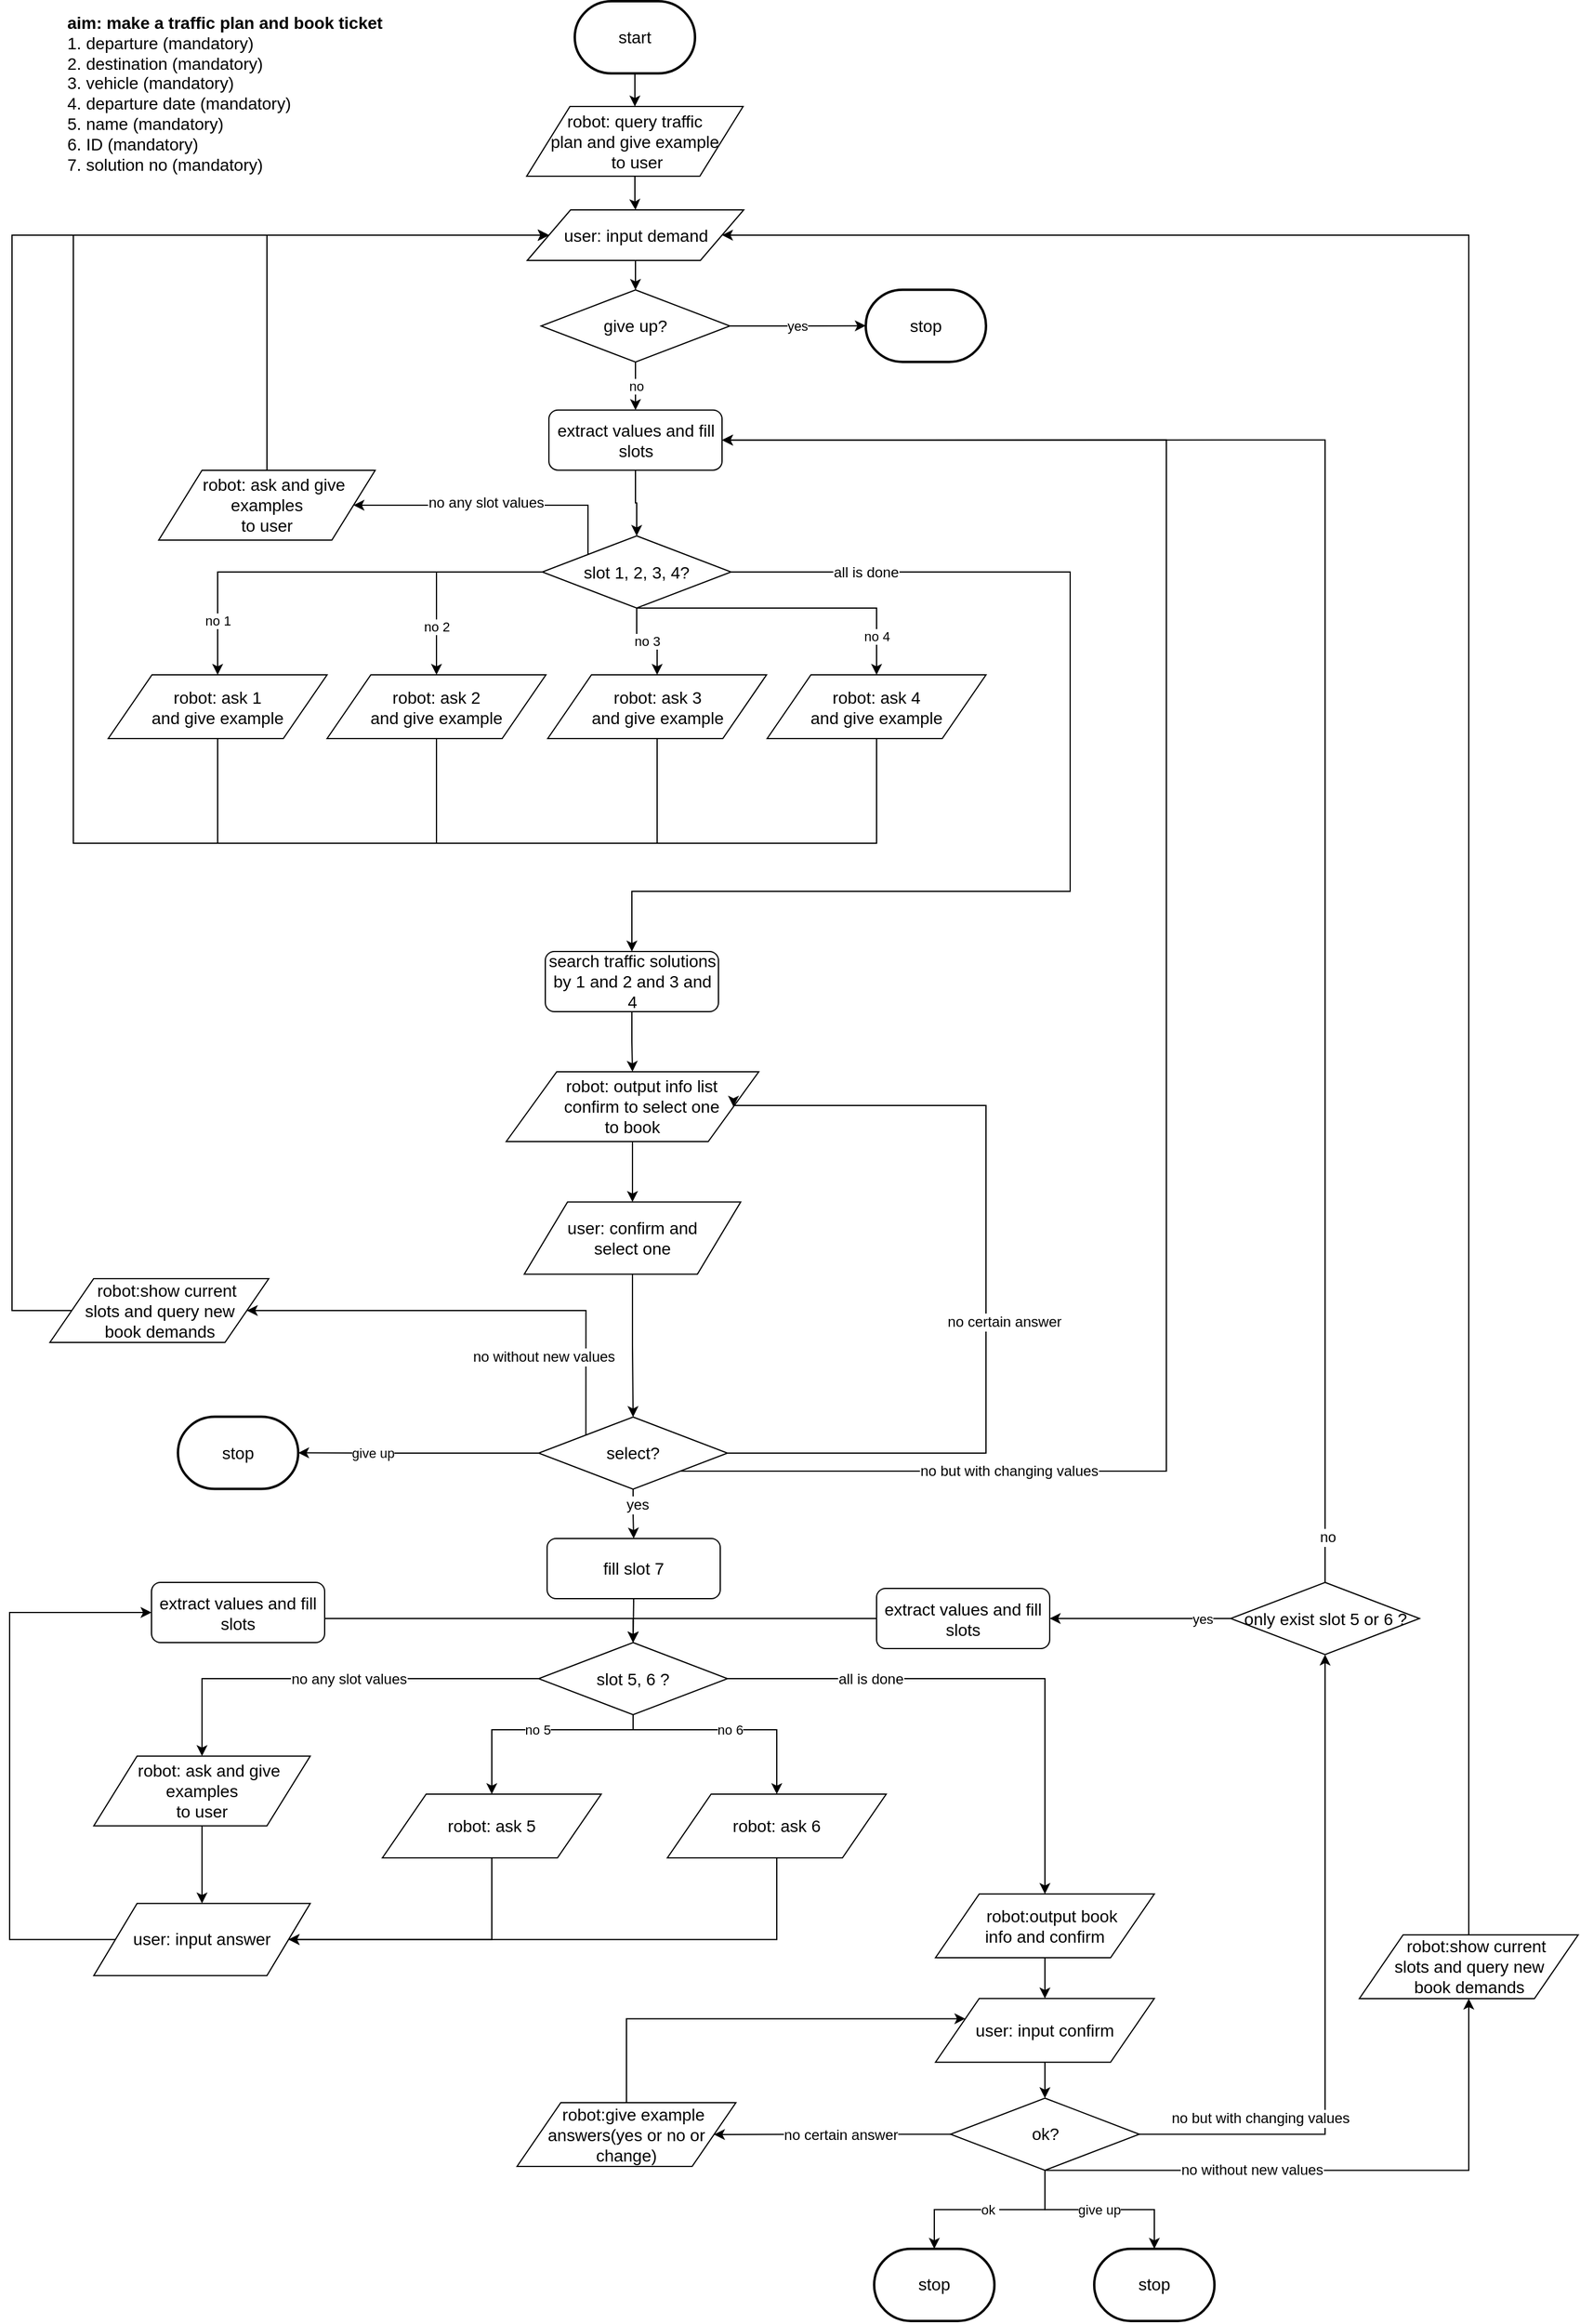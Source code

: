 <mxfile version="12.1.7" type="github" pages="1">
  <diagram id="6r8ebwQPKGLBiBFQONnZ" name="Page-1">
    <mxGraphModel dx="1097" dy="1486" grid="1" gridSize="10" guides="1" tooltips="1" connect="1" arrows="1" fold="1" page="1" pageScale="1" pageWidth="1169" pageHeight="827" math="0" shadow="0">
      <root>
        <mxCell id="0"/>
        <mxCell id="1" parent="0"/>
        <mxCell id="vndDen_A82_FgcWnEU_Y-4" value="" style="edgeStyle=orthogonalEdgeStyle;rounded=0;orthogonalLoop=1;jettySize=auto;html=1;" parent="1" source="vndDen_A82_FgcWnEU_Y-1" target="vndDen_A82_FgcWnEU_Y-3" edge="1">
          <mxGeometry relative="1" as="geometry"/>
        </mxCell>
        <mxCell id="vndDen_A82_FgcWnEU_Y-1" value="&lt;span style=&quot;font-size: 14px&quot;&gt;start&lt;/span&gt;" style="strokeWidth=2;html=1;shape=mxgraph.flowchart.terminator;whiteSpace=wrap;" parent="1" vertex="1">
          <mxGeometry x="588" y="-99.981" width="100" height="60" as="geometry"/>
        </mxCell>
        <mxCell id="vndDen_A82_FgcWnEU_Y-2" value="&lt;font style=&quot;font-size: 14px&quot;&gt;&lt;b&gt;aim: make a traffic plan and book ticket&lt;/b&gt;&lt;br&gt;1. departure (mandatory)&lt;br&gt;2. destination (mandatory)&lt;br&gt;3. vehicle (mandatory)&lt;br&gt;4. departure date (mandatory)&lt;br&gt;5. name (mandatory)&lt;br&gt;6. ID (mandatory)&lt;br&gt;7. solution no&amp;nbsp;(mandatory)&lt;br&gt;&lt;br&gt;&lt;/font&gt;" style="text;html=1;strokeColor=none;fillColor=none;align=left;verticalAlign=middle;whiteSpace=wrap;rounded=0;" parent="1" vertex="1">
          <mxGeometry x="164" y="-70" width="270" height="110" as="geometry"/>
        </mxCell>
        <mxCell id="vndDen_A82_FgcWnEU_Y-6" value="" style="edgeStyle=orthogonalEdgeStyle;rounded=0;orthogonalLoop=1;jettySize=auto;html=1;" parent="1" source="vndDen_A82_FgcWnEU_Y-3" target="vndDen_A82_FgcWnEU_Y-5" edge="1">
          <mxGeometry relative="1" as="geometry"/>
        </mxCell>
        <mxCell id="vndDen_A82_FgcWnEU_Y-3" value="&lt;span style=&quot;font-size: 14px ; white-space: normal&quot;&gt;robot: query traffic &lt;br&gt;plan and give example&lt;br&gt;&amp;nbsp;to user&lt;br&gt;&lt;/span&gt;" style="shape=parallelogram;perimeter=parallelogramPerimeter;whiteSpace=wrap;html=1;" parent="1" vertex="1">
          <mxGeometry x="548" y="-12.5" width="180" height="58" as="geometry"/>
        </mxCell>
        <mxCell id="f19TXx5zY4OCxn9IoFhB-2" style="edgeStyle=orthogonalEdgeStyle;rounded=0;orthogonalLoop=1;jettySize=auto;html=1;exitX=0.5;exitY=1;exitDx=0;exitDy=0;entryX=0.5;entryY=0;entryDx=0;entryDy=0;" parent="1" source="vndDen_A82_FgcWnEU_Y-5" target="f19TXx5zY4OCxn9IoFhB-1" edge="1">
          <mxGeometry relative="1" as="geometry"/>
        </mxCell>
        <mxCell id="vndDen_A82_FgcWnEU_Y-5" value="&lt;span style=&quot;font-size: 14px ; white-space: normal&quot;&gt;user: input demand&lt;/span&gt;" style="shape=parallelogram;perimeter=parallelogramPerimeter;whiteSpace=wrap;html=1;" parent="1" vertex="1">
          <mxGeometry x="548.5" y="73.5" width="180" height="42" as="geometry"/>
        </mxCell>
        <mxCell id="vndDen_A82_FgcWnEU_Y-10" value="no 1" style="edgeStyle=orthogonalEdgeStyle;rounded=0;orthogonalLoop=1;jettySize=auto;html=1;" parent="1" source="vndDen_A82_FgcWnEU_Y-7" target="vndDen_A82_FgcWnEU_Y-9" edge="1">
          <mxGeometry x="0.745" relative="1" as="geometry">
            <mxPoint as="offset"/>
          </mxGeometry>
        </mxCell>
        <mxCell id="f19TXx5zY4OCxn9IoFhB-6" value="no 2" style="edgeStyle=orthogonalEdgeStyle;rounded=0;orthogonalLoop=1;jettySize=auto;html=1;exitX=0;exitY=0.5;exitDx=0;exitDy=0;" parent="1" source="vndDen_A82_FgcWnEU_Y-7" target="vndDen_A82_FgcWnEU_Y-17" edge="1">
          <mxGeometry x="0.539" relative="1" as="geometry">
            <mxPoint as="offset"/>
          </mxGeometry>
        </mxCell>
        <mxCell id="f19TXx5zY4OCxn9IoFhB-7" value="no 3" style="edgeStyle=orthogonalEdgeStyle;rounded=0;orthogonalLoop=1;jettySize=auto;html=1;exitX=0.5;exitY=1;exitDx=0;exitDy=0;" parent="1" source="vndDen_A82_FgcWnEU_Y-7" target="vndDen_A82_FgcWnEU_Y-24" edge="1">
          <mxGeometry relative="1" as="geometry"/>
        </mxCell>
        <mxCell id="f19TXx5zY4OCxn9IoFhB-8" value="no 4" style="edgeStyle=orthogonalEdgeStyle;rounded=0;orthogonalLoop=1;jettySize=auto;html=1;exitX=0.5;exitY=1;exitDx=0;exitDy=0;entryX=0.5;entryY=0;entryDx=0;entryDy=0;" parent="1" source="vndDen_A82_FgcWnEU_Y-7" target="vndDen_A82_FgcWnEU_Y-29" edge="1">
          <mxGeometry x="0.747" relative="1" as="geometry">
            <Array as="points">
              <mxPoint x="839" y="404"/>
            </Array>
            <mxPoint as="offset"/>
          </mxGeometry>
        </mxCell>
        <mxCell id="f19TXx5zY4OCxn9IoFhB-14" style="edgeStyle=orthogonalEdgeStyle;rounded=0;orthogonalLoop=1;jettySize=auto;html=1;exitX=0;exitY=0;exitDx=0;exitDy=0;entryX=1;entryY=0.5;entryDx=0;entryDy=0;" parent="1" source="vndDen_A82_FgcWnEU_Y-7" target="f19TXx5zY4OCxn9IoFhB-13" edge="1">
          <mxGeometry relative="1" as="geometry">
            <Array as="points">
              <mxPoint x="599" y="319"/>
            </Array>
          </mxGeometry>
        </mxCell>
        <mxCell id="f19TXx5zY4OCxn9IoFhB-15" value="no any slot values" style="text;html=1;resizable=0;points=[];align=center;verticalAlign=middle;labelBackgroundColor=#ffffff;" parent="f19TXx5zY4OCxn9IoFhB-14" vertex="1" connectable="0">
          <mxGeometry x="0.077" y="-2" relative="1" as="geometry">
            <mxPoint as="offset"/>
          </mxGeometry>
        </mxCell>
        <mxCell id="f19TXx5zY4OCxn9IoFhB-17" style="edgeStyle=orthogonalEdgeStyle;rounded=0;orthogonalLoop=1;jettySize=auto;html=1;exitX=1;exitY=0.5;exitDx=0;exitDy=0;entryX=0.5;entryY=0;entryDx=0;entryDy=0;" parent="1" source="vndDen_A82_FgcWnEU_Y-7" target="n2Iilo3OYamWraCBPrWy-1" edge="1">
          <mxGeometry relative="1" as="geometry">
            <Array as="points">
              <mxPoint x="1000" y="375"/>
              <mxPoint x="1000" y="640"/>
              <mxPoint x="636" y="640"/>
            </Array>
            <mxPoint x="639" y="691" as="targetPoint"/>
          </mxGeometry>
        </mxCell>
        <mxCell id="f19TXx5zY4OCxn9IoFhB-18" value="all is done" style="text;html=1;resizable=0;points=[];align=center;verticalAlign=middle;labelBackgroundColor=#ffffff;" parent="f19TXx5zY4OCxn9IoFhB-17" vertex="1" connectable="0">
          <mxGeometry x="-0.768" relative="1" as="geometry">
            <mxPoint as="offset"/>
          </mxGeometry>
        </mxCell>
        <mxCell id="vndDen_A82_FgcWnEU_Y-7" value="&lt;font style=&quot;font-size: 14px&quot;&gt;slot 1, 2, 3, 4?&lt;br&gt;&lt;/font&gt;" style="rhombus;whiteSpace=wrap;html=1;" parent="1" vertex="1">
          <mxGeometry x="561" y="344.5" width="157" height="60" as="geometry"/>
        </mxCell>
        <mxCell id="f19TXx5zY4OCxn9IoFhB-10" style="edgeStyle=orthogonalEdgeStyle;rounded=0;orthogonalLoop=1;jettySize=auto;html=1;exitX=0.5;exitY=1;exitDx=0;exitDy=0;entryX=0;entryY=0.5;entryDx=0;entryDy=0;" parent="1" source="vndDen_A82_FgcWnEU_Y-9" target="vndDen_A82_FgcWnEU_Y-5" edge="1">
          <mxGeometry relative="1" as="geometry">
            <Array as="points">
              <mxPoint x="291" y="600"/>
              <mxPoint x="171" y="600"/>
              <mxPoint x="171" y="95"/>
            </Array>
          </mxGeometry>
        </mxCell>
        <mxCell id="vndDen_A82_FgcWnEU_Y-9" value="&lt;font style=&quot;font-size: 14px&quot;&gt;robot: ask 1&lt;br&gt;and give example&lt;br&gt;&lt;/font&gt;" style="shape=parallelogram;perimeter=parallelogramPerimeter;whiteSpace=wrap;html=1;" parent="1" vertex="1">
          <mxGeometry x="200" y="460" width="182" height="53" as="geometry"/>
        </mxCell>
        <mxCell id="f19TXx5zY4OCxn9IoFhB-11" style="edgeStyle=orthogonalEdgeStyle;rounded=0;orthogonalLoop=1;jettySize=auto;html=1;exitX=0.5;exitY=1;exitDx=0;exitDy=0;entryX=0;entryY=0.5;entryDx=0;entryDy=0;" parent="1" source="vndDen_A82_FgcWnEU_Y-17" target="vndDen_A82_FgcWnEU_Y-5" edge="1">
          <mxGeometry relative="1" as="geometry">
            <Array as="points">
              <mxPoint x="473" y="600"/>
              <mxPoint x="171" y="600"/>
              <mxPoint x="171" y="95"/>
            </Array>
          </mxGeometry>
        </mxCell>
        <mxCell id="vndDen_A82_FgcWnEU_Y-17" value="&lt;font style=&quot;font-size: 14px&quot;&gt;robot: ask 2&lt;br&gt;and give example&lt;br&gt;&lt;/font&gt;" style="shape=parallelogram;perimeter=parallelogramPerimeter;whiteSpace=wrap;html=1;" parent="1" vertex="1">
          <mxGeometry x="382" y="460" width="182" height="53" as="geometry"/>
        </mxCell>
        <mxCell id="f19TXx5zY4OCxn9IoFhB-12" style="edgeStyle=orthogonalEdgeStyle;rounded=0;orthogonalLoop=1;jettySize=auto;html=1;exitX=0.5;exitY=1;exitDx=0;exitDy=0;entryX=0;entryY=0.5;entryDx=0;entryDy=0;" parent="1" source="vndDen_A82_FgcWnEU_Y-24" target="vndDen_A82_FgcWnEU_Y-5" edge="1">
          <mxGeometry relative="1" as="geometry">
            <Array as="points">
              <mxPoint x="656" y="600"/>
              <mxPoint x="171" y="600"/>
              <mxPoint x="171" y="95"/>
            </Array>
          </mxGeometry>
        </mxCell>
        <mxCell id="vndDen_A82_FgcWnEU_Y-24" value="&lt;font style=&quot;font-size: 14px&quot;&gt;robot: ask 3&lt;br&gt;and give example&lt;br&gt;&lt;/font&gt;" style="shape=parallelogram;perimeter=parallelogramPerimeter;whiteSpace=wrap;html=1;" parent="1" vertex="1">
          <mxGeometry x="565.5" y="460" width="182" height="53" as="geometry"/>
        </mxCell>
        <mxCell id="f19TXx5zY4OCxn9IoFhB-9" style="edgeStyle=orthogonalEdgeStyle;rounded=0;orthogonalLoop=1;jettySize=auto;html=1;exitX=0.5;exitY=1;exitDx=0;exitDy=0;entryX=0;entryY=0.5;entryDx=0;entryDy=0;" parent="1" source="vndDen_A82_FgcWnEU_Y-29" target="vndDen_A82_FgcWnEU_Y-5" edge="1">
          <mxGeometry relative="1" as="geometry">
            <mxPoint x="540" y="600" as="targetPoint"/>
            <Array as="points">
              <mxPoint x="839" y="600"/>
              <mxPoint x="171" y="600"/>
              <mxPoint x="171" y="95"/>
            </Array>
          </mxGeometry>
        </mxCell>
        <mxCell id="vndDen_A82_FgcWnEU_Y-29" value="&lt;font style=&quot;font-size: 14px&quot;&gt;robot: ask 4&lt;br&gt;and give example&lt;br&gt;&lt;/font&gt;" style="shape=parallelogram;perimeter=parallelogramPerimeter;whiteSpace=wrap;html=1;" parent="1" vertex="1">
          <mxGeometry x="748" y="460" width="182" height="53" as="geometry"/>
        </mxCell>
        <mxCell id="vndDen_A82_FgcWnEU_Y-39" value="" style="edgeStyle=orthogonalEdgeStyle;rounded=0;orthogonalLoop=1;jettySize=auto;html=1;" parent="1" source="vndDen_A82_FgcWnEU_Y-32" target="vndDen_A82_FgcWnEU_Y-37" edge="1">
          <mxGeometry relative="1" as="geometry"/>
        </mxCell>
        <mxCell id="vndDen_A82_FgcWnEU_Y-32" value="&lt;span style=&quot;font-size: 14px ; white-space: normal&quot;&gt;&amp;nbsp; &amp;nbsp; &amp;nbsp;robot:&amp;nbsp;&lt;/span&gt;&lt;span style=&quot;font-size: 14px&quot;&gt;output&amp;nbsp;info list&amp;nbsp;&lt;/span&gt;&lt;br style=&quot;font-size: 14px&quot;&gt;&lt;span style=&quot;font-size: 14px&quot;&gt;&amp;nbsp; &amp;nbsp; confirm to&lt;/span&gt;&lt;span style=&quot;font-size: 14px ; white-space: normal&quot;&gt;&amp;nbsp;select one&lt;br&gt;to book&lt;br&gt;&lt;/span&gt;" style="shape=parallelogram;perimeter=parallelogramPerimeter;whiteSpace=wrap;html=1;" parent="1" vertex="1">
          <mxGeometry x="531" y="790" width="210" height="58" as="geometry"/>
        </mxCell>
        <mxCell id="vndDen_A82_FgcWnEU_Y-41" value="" style="edgeStyle=orthogonalEdgeStyle;rounded=0;orthogonalLoop=1;jettySize=auto;html=1;" parent="1" source="vndDen_A82_FgcWnEU_Y-37" target="vndDen_A82_FgcWnEU_Y-40" edge="1">
          <mxGeometry relative="1" as="geometry"/>
        </mxCell>
        <mxCell id="vndDen_A82_FgcWnEU_Y-37" value="&lt;span style=&quot;font-size: 14px ; white-space: normal&quot;&gt;user: confirm and &lt;br&gt;select one&lt;/span&gt;" style="shape=parallelogram;perimeter=parallelogramPerimeter;whiteSpace=wrap;html=1;" parent="1" vertex="1">
          <mxGeometry x="546" y="898.235" width="180" height="60" as="geometry"/>
        </mxCell>
        <mxCell id="vndDen_A82_FgcWnEU_Y-44" value="" style="edgeStyle=orthogonalEdgeStyle;rounded=0;orthogonalLoop=1;jettySize=auto;html=1;" parent="1" source="vndDen_A82_FgcWnEU_Y-40" target="ZlfuMa2-yeJI-Y9UWcC_-1" edge="1">
          <mxGeometry relative="1" as="geometry"/>
        </mxCell>
        <mxCell id="f19TXx5zY4OCxn9IoFhB-20" style="edgeStyle=orthogonalEdgeStyle;rounded=0;orthogonalLoop=1;jettySize=auto;html=1;exitX=0.955;exitY=0.5;exitDx=0;exitDy=0;entryX=1;entryY=0.5;entryDx=0;entryDy=0;exitPerimeter=0;" parent="1" source="vndDen_A82_FgcWnEU_Y-40" target="vndDen_A82_FgcWnEU_Y-32" edge="1">
          <mxGeometry relative="1" as="geometry">
            <mxPoint x="908.941" y="954.529" as="targetPoint"/>
            <Array as="points">
              <mxPoint x="930" y="1107"/>
              <mxPoint x="930" y="818"/>
            </Array>
          </mxGeometry>
        </mxCell>
        <mxCell id="f19TXx5zY4OCxn9IoFhB-21" value="no certain answer" style="text;html=1;resizable=0;points=[];align=center;verticalAlign=middle;labelBackgroundColor=#ffffff;" parent="f19TXx5zY4OCxn9IoFhB-20" vertex="1" connectable="0">
          <mxGeometry x="-0.338" relative="1" as="geometry">
            <mxPoint x="15" y="-92.5" as="offset"/>
          </mxGeometry>
        </mxCell>
        <mxCell id="vndDen_A82_FgcWnEU_Y-40" value="&lt;font style=&quot;font-size: 14px&quot;&gt;select?&lt;br&gt;&lt;/font&gt;" style="rhombus;whiteSpace=wrap;html=1;" parent="1" vertex="1">
          <mxGeometry x="558" y="1077" width="157" height="60" as="geometry"/>
        </mxCell>
        <mxCell id="f19TXx5zY4OCxn9IoFhB-35" style="edgeStyle=orthogonalEdgeStyle;rounded=0;orthogonalLoop=1;jettySize=auto;html=1;exitX=0.5;exitY=1;exitDx=0;exitDy=0;entryX=1;entryY=0.5;entryDx=0;entryDy=0;" parent="1" source="vndDen_A82_FgcWnEU_Y-42" target="vndDen_A82_FgcWnEU_Y-50" edge="1">
          <mxGeometry relative="1" as="geometry">
            <Array as="points">
              <mxPoint x="519" y="1512"/>
            </Array>
          </mxGeometry>
        </mxCell>
        <mxCell id="vndDen_A82_FgcWnEU_Y-42" value="&lt;font style=&quot;font-size: 14px&quot;&gt;robot: ask 5&lt;/font&gt;" style="shape=parallelogram;perimeter=parallelogramPerimeter;whiteSpace=wrap;html=1;" parent="1" vertex="1">
          <mxGeometry x="428" y="1390.5" width="182" height="53" as="geometry"/>
        </mxCell>
        <mxCell id="vndDen_A82_FgcWnEU_Y-45" value="no 5" style="edgeStyle=orthogonalEdgeStyle;rounded=0;orthogonalLoop=1;jettySize=auto;html=1;exitX=0.5;exitY=1;exitDx=0;exitDy=0;entryX=0.5;entryY=0;entryDx=0;entryDy=0;" parent="1" source="vndDen_A82_FgcWnEU_Y-43" target="vndDen_A82_FgcWnEU_Y-42" edge="1">
          <mxGeometry relative="1" as="geometry">
            <Array as="points">
              <mxPoint x="636" y="1337"/>
              <mxPoint x="519" y="1337"/>
            </Array>
          </mxGeometry>
        </mxCell>
        <mxCell id="f19TXx5zY4OCxn9IoFhB-37" style="edgeStyle=orthogonalEdgeStyle;rounded=0;orthogonalLoop=1;jettySize=auto;html=1;exitX=0;exitY=0.5;exitDx=0;exitDy=0;entryX=0.5;entryY=0;entryDx=0;entryDy=0;" parent="1" source="vndDen_A82_FgcWnEU_Y-43" target="f19TXx5zY4OCxn9IoFhB-36" edge="1">
          <mxGeometry relative="1" as="geometry"/>
        </mxCell>
        <mxCell id="f19TXx5zY4OCxn9IoFhB-39" value="no any slot values" style="text;html=1;resizable=0;points=[];align=center;verticalAlign=middle;labelBackgroundColor=#ffffff;" parent="f19TXx5zY4OCxn9IoFhB-37" vertex="1" connectable="0">
          <mxGeometry x="-0.083" relative="1" as="geometry">
            <mxPoint as="offset"/>
          </mxGeometry>
        </mxCell>
        <mxCell id="f19TXx5zY4OCxn9IoFhB-41" style="edgeStyle=orthogonalEdgeStyle;rounded=0;orthogonalLoop=1;jettySize=auto;html=1;exitX=1;exitY=0.5;exitDx=0;exitDy=0;entryX=0.5;entryY=0;entryDx=0;entryDy=0;" parent="1" source="vndDen_A82_FgcWnEU_Y-43" target="vndDen_A82_FgcWnEU_Y-54" edge="1">
          <mxGeometry relative="1" as="geometry">
            <mxPoint x="978.714" y="1391.143" as="targetPoint"/>
          </mxGeometry>
        </mxCell>
        <mxCell id="f19TXx5zY4OCxn9IoFhB-42" value="all is done" style="text;html=1;resizable=0;points=[];align=center;verticalAlign=middle;labelBackgroundColor=#ffffff;" parent="f19TXx5zY4OCxn9IoFhB-41" vertex="1" connectable="0">
          <mxGeometry x="-0.464" relative="1" as="geometry">
            <mxPoint as="offset"/>
          </mxGeometry>
        </mxCell>
        <mxCell id="vndDen_A82_FgcWnEU_Y-43" value="&lt;font style=&quot;font-size: 14px&quot;&gt;slot 5, 6 ?&lt;br&gt;&lt;/font&gt;" style="rhombus;whiteSpace=wrap;html=1;" parent="1" vertex="1">
          <mxGeometry x="558" y="1264.5" width="157" height="60" as="geometry"/>
        </mxCell>
        <mxCell id="vndDen_A82_FgcWnEU_Y-49" value="no 6" style="edgeStyle=orthogonalEdgeStyle;rounded=0;orthogonalLoop=1;jettySize=auto;html=1;exitX=0.5;exitY=1;exitDx=0;exitDy=0;entryX=0.5;entryY=0;entryDx=0;entryDy=0;" parent="1" source="vndDen_A82_FgcWnEU_Y-43" target="vndDen_A82_FgcWnEU_Y-48" edge="1">
          <mxGeometry relative="1" as="geometry">
            <mxPoint x="559.308" y="1411" as="sourcePoint"/>
            <Array as="points">
              <mxPoint x="636" y="1324"/>
              <mxPoint x="636" y="1337"/>
              <mxPoint x="756" y="1337"/>
            </Array>
          </mxGeometry>
        </mxCell>
        <mxCell id="f19TXx5zY4OCxn9IoFhB-34" style="edgeStyle=orthogonalEdgeStyle;rounded=0;orthogonalLoop=1;jettySize=auto;html=1;exitX=0.5;exitY=1;exitDx=0;exitDy=0;entryX=1;entryY=0.5;entryDx=0;entryDy=0;" parent="1" source="vndDen_A82_FgcWnEU_Y-48" target="vndDen_A82_FgcWnEU_Y-50" edge="1">
          <mxGeometry relative="1" as="geometry">
            <Array as="points">
              <mxPoint x="756" y="1512"/>
            </Array>
          </mxGeometry>
        </mxCell>
        <mxCell id="vndDen_A82_FgcWnEU_Y-48" value="&lt;font style=&quot;font-size: 14px&quot;&gt;robot: ask 6&lt;/font&gt;" style="shape=parallelogram;perimeter=parallelogramPerimeter;whiteSpace=wrap;html=1;" parent="1" vertex="1">
          <mxGeometry x="665" y="1390.5" width="182" height="53" as="geometry"/>
        </mxCell>
        <mxCell id="vndDen_A82_FgcWnEU_Y-53" style="edgeStyle=orthogonalEdgeStyle;rounded=0;orthogonalLoop=1;jettySize=auto;html=1;exitX=0;exitY=0.5;exitDx=0;exitDy=0;entryX=0.5;entryY=0;entryDx=0;entryDy=0;" parent="1" source="vndDen_A82_FgcWnEU_Y-84" target="vndDen_A82_FgcWnEU_Y-43" edge="1">
          <mxGeometry relative="1" as="geometry">
            <Array as="points">
              <mxPoint x="636" y="1244.5"/>
            </Array>
          </mxGeometry>
        </mxCell>
        <mxCell id="vndDen_A82_FgcWnEU_Y-50" value="&lt;span style=&quot;font-size: 14px ; white-space: normal&quot;&gt;user: input answer&lt;/span&gt;" style="shape=parallelogram;perimeter=parallelogramPerimeter;whiteSpace=wrap;html=1;" parent="1" vertex="1">
          <mxGeometry x="188" y="1481.371" width="180" height="60" as="geometry"/>
        </mxCell>
        <mxCell id="vndDen_A82_FgcWnEU_Y-57" value="" style="edgeStyle=orthogonalEdgeStyle;rounded=0;orthogonalLoop=1;jettySize=auto;html=1;" parent="1" source="vndDen_A82_FgcWnEU_Y-54" target="vndDen_A82_FgcWnEU_Y-56" edge="1">
          <mxGeometry relative="1" as="geometry"/>
        </mxCell>
        <mxCell id="vndDen_A82_FgcWnEU_Y-54" value="&lt;span style=&quot;font-size: 14px&quot;&gt;&amp;nbsp; &amp;nbsp;robot:output book&lt;br&gt;info and confirm&lt;/span&gt;" style="shape=parallelogram;perimeter=parallelogramPerimeter;whiteSpace=wrap;html=1;" parent="1" vertex="1">
          <mxGeometry x="888" y="1473.486" width="182" height="53" as="geometry"/>
        </mxCell>
        <mxCell id="vndDen_A82_FgcWnEU_Y-59" value="" style="edgeStyle=orthogonalEdgeStyle;rounded=0;orthogonalLoop=1;jettySize=auto;html=1;" parent="1" source="vndDen_A82_FgcWnEU_Y-56" target="vndDen_A82_FgcWnEU_Y-58" edge="1">
          <mxGeometry relative="1" as="geometry"/>
        </mxCell>
        <mxCell id="vndDen_A82_FgcWnEU_Y-56" value="&lt;span style=&quot;font-size: 14px&quot;&gt;user: input confirm&lt;/span&gt;" style="shape=parallelogram;perimeter=parallelogramPerimeter;whiteSpace=wrap;html=1;" parent="1" vertex="1">
          <mxGeometry x="888" y="1560.371" width="182" height="53" as="geometry"/>
        </mxCell>
        <mxCell id="vndDen_A82_FgcWnEU_Y-61" value="ok&amp;nbsp;" style="edgeStyle=orthogonalEdgeStyle;rounded=0;orthogonalLoop=1;jettySize=auto;html=1;" parent="1" source="vndDen_A82_FgcWnEU_Y-58" target="vndDen_A82_FgcWnEU_Y-60" edge="1">
          <mxGeometry relative="1" as="geometry"/>
        </mxCell>
        <mxCell id="vndDen_A82_FgcWnEU_Y-74" style="edgeStyle=orthogonalEdgeStyle;rounded=0;orthogonalLoop=1;jettySize=auto;html=1;exitX=0.5;exitY=1;exitDx=0;exitDy=0;entryX=0.5;entryY=1;entryDx=0;entryDy=0;" parent="1" source="vndDen_A82_FgcWnEU_Y-58" target="n2Iilo3OYamWraCBPrWy-5" edge="1">
          <mxGeometry relative="1" as="geometry">
            <Array as="points">
              <mxPoint x="1331.5" y="1703"/>
            </Array>
          </mxGeometry>
        </mxCell>
        <mxCell id="vndDen_A82_FgcWnEU_Y-77" value="no without new values" style="text;html=1;resizable=0;points=[];align=center;verticalAlign=middle;labelBackgroundColor=#ffffff;" parent="vndDen_A82_FgcWnEU_Y-74" vertex="1" connectable="0">
          <mxGeometry x="-0.843" y="-4" relative="1" as="geometry">
            <mxPoint x="133" y="-4" as="offset"/>
          </mxGeometry>
        </mxCell>
        <mxCell id="vndDen_A82_FgcWnEU_Y-75" style="edgeStyle=orthogonalEdgeStyle;rounded=0;orthogonalLoop=1;jettySize=auto;html=1;exitX=1;exitY=0.5;exitDx=0;exitDy=0;entryX=0.5;entryY=1;entryDx=0;entryDy=0;" parent="1" source="vndDen_A82_FgcWnEU_Y-58" target="8qUp4hz3IpJ9676Ca-v3-3" edge="1">
          <mxGeometry relative="1" as="geometry">
            <Array as="points">
              <mxPoint x="1212" y="1673"/>
            </Array>
            <mxPoint x="1212.471" y="1391" as="targetPoint"/>
          </mxGeometry>
        </mxCell>
        <mxCell id="vndDen_A82_FgcWnEU_Y-76" value="no but with changing values" style="text;html=1;resizable=0;points=[];align=center;verticalAlign=middle;labelBackgroundColor=#ffffff;" parent="vndDen_A82_FgcWnEU_Y-75" vertex="1" connectable="0">
          <mxGeometry x="-0.874" y="4" relative="1" as="geometry">
            <mxPoint x="65" y="-9.5" as="offset"/>
          </mxGeometry>
        </mxCell>
        <mxCell id="f19TXx5zY4OCxn9IoFhB-44" value="give up" style="edgeStyle=orthogonalEdgeStyle;rounded=0;orthogonalLoop=1;jettySize=auto;html=1;exitX=0.5;exitY=1;exitDx=0;exitDy=0;entryX=0.5;entryY=0;entryDx=0;entryDy=0;entryPerimeter=0;" parent="1" source="vndDen_A82_FgcWnEU_Y-58" target="f19TXx5zY4OCxn9IoFhB-43" edge="1">
          <mxGeometry relative="1" as="geometry"/>
        </mxCell>
        <mxCell id="f19TXx5zY4OCxn9IoFhB-46" style="edgeStyle=orthogonalEdgeStyle;rounded=0;orthogonalLoop=1;jettySize=auto;html=1;exitX=0;exitY=0.5;exitDx=0;exitDy=0;entryX=1;entryY=0.5;entryDx=0;entryDy=0;" parent="1" source="vndDen_A82_FgcWnEU_Y-58" target="f19TXx5zY4OCxn9IoFhB-45" edge="1">
          <mxGeometry relative="1" as="geometry"/>
        </mxCell>
        <mxCell id="f19TXx5zY4OCxn9IoFhB-48" value="no certain answer" style="text;html=1;resizable=0;points=[];align=center;verticalAlign=middle;labelBackgroundColor=#ffffff;" parent="f19TXx5zY4OCxn9IoFhB-46" vertex="1" connectable="0">
          <mxGeometry x="0.175" y="1" relative="1" as="geometry">
            <mxPoint x="23" y="-1" as="offset"/>
          </mxGeometry>
        </mxCell>
        <mxCell id="vndDen_A82_FgcWnEU_Y-58" value="&lt;font style=&quot;font-size: 14px&quot;&gt;ok?&lt;br&gt;&lt;/font&gt;" style="rhombus;whiteSpace=wrap;html=1;" parent="1" vertex="1">
          <mxGeometry x="900.5" y="1643.229" width="157" height="60" as="geometry"/>
        </mxCell>
        <mxCell id="vndDen_A82_FgcWnEU_Y-60" value="&lt;font style=&quot;font-size: 14px&quot;&gt;stop&lt;/font&gt;" style="strokeWidth=2;html=1;shape=mxgraph.flowchart.terminator;whiteSpace=wrap;" parent="1" vertex="1">
          <mxGeometry x="837" y="1768.486" width="100" height="60" as="geometry"/>
        </mxCell>
        <mxCell id="vndDen_A82_FgcWnEU_Y-70" style="edgeStyle=orthogonalEdgeStyle;rounded=0;orthogonalLoop=1;jettySize=auto;html=1;entryX=1;entryY=0.5;entryDx=0;entryDy=0;exitX=1;exitY=1;exitDx=0;exitDy=0;" parent="1" source="vndDen_A82_FgcWnEU_Y-40" target="vndDen_A82_FgcWnEU_Y-86" edge="1">
          <mxGeometry relative="1" as="geometry">
            <mxPoint x="62.571" y="958.286" as="sourcePoint"/>
            <Array as="points">
              <mxPoint x="1080" y="1122"/>
              <mxPoint x="1080" y="265"/>
            </Array>
          </mxGeometry>
        </mxCell>
        <mxCell id="vndDen_A82_FgcWnEU_Y-71" value="no but with changing values" style="text;html=1;resizable=0;points=[];align=center;verticalAlign=middle;labelBackgroundColor=#ffffff;" parent="vndDen_A82_FgcWnEU_Y-70" vertex="1" connectable="0">
          <mxGeometry x="-0.951" relative="1" as="geometry">
            <mxPoint x="232.5" as="offset"/>
          </mxGeometry>
        </mxCell>
        <mxCell id="n2Iilo3OYamWraCBPrWy-10" value="yes" style="text;html=1;resizable=0;points=[];align=center;verticalAlign=middle;labelBackgroundColor=#ffffff;" parent="vndDen_A82_FgcWnEU_Y-70" vertex="1" connectable="0">
          <mxGeometry x="-0.981" y="-5" relative="1" as="geometry">
            <mxPoint x="-51.5" y="23" as="offset"/>
          </mxGeometry>
        </mxCell>
        <mxCell id="vndDen_A82_FgcWnEU_Y-72" style="edgeStyle=orthogonalEdgeStyle;rounded=0;orthogonalLoop=1;jettySize=auto;html=1;exitX=0;exitY=0;exitDx=0;exitDy=0;entryX=1;entryY=0.5;entryDx=0;entryDy=0;" parent="1" source="vndDen_A82_FgcWnEU_Y-40" target="n2Iilo3OYamWraCBPrWy-7" edge="1">
          <mxGeometry relative="1" as="geometry">
            <Array as="points">
              <mxPoint x="597.5" y="988"/>
            </Array>
            <mxPoint x="-15.5" y="896.286" as="sourcePoint"/>
          </mxGeometry>
        </mxCell>
        <mxCell id="vndDen_A82_FgcWnEU_Y-73" value="no without new values" style="text;html=1;resizable=0;points=[];align=center;verticalAlign=middle;labelBackgroundColor=#ffffff;" parent="vndDen_A82_FgcWnEU_Y-72" vertex="1" connectable="0">
          <mxGeometry x="-0.866" y="1" relative="1" as="geometry">
            <mxPoint x="-35" y="-39" as="offset"/>
          </mxGeometry>
        </mxCell>
        <mxCell id="f19TXx5zY4OCxn9IoFhB-25" value="give up" style="edgeStyle=orthogonalEdgeStyle;rounded=0;orthogonalLoop=1;jettySize=auto;html=1;exitX=0;exitY=0.5;exitDx=0;exitDy=0;entryX=1;entryY=0.5;entryDx=0;entryDy=0;entryPerimeter=0;" parent="1" source="vndDen_A82_FgcWnEU_Y-40" target="f19TXx5zY4OCxn9IoFhB-24" edge="1">
          <mxGeometry x="0.379" relative="1" as="geometry">
            <Array as="points">
              <mxPoint x="430" y="1107"/>
              <mxPoint x="430" y="1107"/>
            </Array>
            <mxPoint as="offset"/>
          </mxGeometry>
        </mxCell>
        <mxCell id="vndDen_A82_FgcWnEU_Y-84" value="&lt;font style=&quot;font-size: 14px&quot;&gt;extract values and fill slots&lt;/font&gt;" style="rounded=1;whiteSpace=wrap;html=1;" parent="1" vertex="1">
          <mxGeometry x="236" y="1214.5" width="144" height="50" as="geometry"/>
        </mxCell>
        <mxCell id="vndDen_A82_FgcWnEU_Y-85" style="edgeStyle=orthogonalEdgeStyle;rounded=0;orthogonalLoop=1;jettySize=auto;html=1;exitX=0;exitY=0.5;exitDx=0;exitDy=0;entryX=0;entryY=0.5;entryDx=0;entryDy=0;" parent="1" source="vndDen_A82_FgcWnEU_Y-50" target="vndDen_A82_FgcWnEU_Y-84" edge="1">
          <mxGeometry relative="1" as="geometry">
            <mxPoint x="91" y="1349.882" as="sourcePoint"/>
            <mxPoint x="109" y="1244" as="targetPoint"/>
            <Array as="points">
              <mxPoint x="206" y="1512"/>
              <mxPoint x="118" y="1512"/>
              <mxPoint x="118" y="1240"/>
            </Array>
          </mxGeometry>
        </mxCell>
        <mxCell id="vndDen_A82_FgcWnEU_Y-88" style="edgeStyle=orthogonalEdgeStyle;rounded=0;orthogonalLoop=1;jettySize=auto;html=1;exitX=0.5;exitY=1;exitDx=0;exitDy=0;entryX=0.5;entryY=0;entryDx=0;entryDy=0;" parent="1" source="vndDen_A82_FgcWnEU_Y-86" target="vndDen_A82_FgcWnEU_Y-7" edge="1">
          <mxGeometry relative="1" as="geometry"/>
        </mxCell>
        <mxCell id="vndDen_A82_FgcWnEU_Y-86" value="&lt;font style=&quot;font-size: 14px&quot;&gt;extract values and fill slots&lt;/font&gt;" style="rounded=1;whiteSpace=wrap;html=1;" parent="1" vertex="1">
          <mxGeometry x="566.5" y="239.843" width="144" height="50" as="geometry"/>
        </mxCell>
        <mxCell id="f19TXx5zY4OCxn9IoFhB-3" value="no" style="edgeStyle=orthogonalEdgeStyle;rounded=0;orthogonalLoop=1;jettySize=auto;html=1;exitX=0.5;exitY=1;exitDx=0;exitDy=0;" parent="1" source="f19TXx5zY4OCxn9IoFhB-1" target="vndDen_A82_FgcWnEU_Y-86" edge="1">
          <mxGeometry relative="1" as="geometry"/>
        </mxCell>
        <mxCell id="f19TXx5zY4OCxn9IoFhB-5" value="yes" style="edgeStyle=orthogonalEdgeStyle;rounded=0;orthogonalLoop=1;jettySize=auto;html=1;exitX=1;exitY=0.5;exitDx=0;exitDy=0;" parent="1" source="f19TXx5zY4OCxn9IoFhB-1" target="f19TXx5zY4OCxn9IoFhB-4" edge="1">
          <mxGeometry relative="1" as="geometry"/>
        </mxCell>
        <mxCell id="f19TXx5zY4OCxn9IoFhB-1" value="&lt;font style=&quot;font-size: 14px&quot;&gt;give up?&lt;br&gt;&lt;/font&gt;" style="rhombus;whiteSpace=wrap;html=1;" parent="1" vertex="1">
          <mxGeometry x="560" y="140" width="157" height="60" as="geometry"/>
        </mxCell>
        <mxCell id="f19TXx5zY4OCxn9IoFhB-4" value="&lt;font style=&quot;font-size: 14px&quot;&gt;stop&lt;/font&gt;" style="strokeWidth=2;html=1;shape=mxgraph.flowchart.terminator;whiteSpace=wrap;" parent="1" vertex="1">
          <mxGeometry x="830" y="139.833" width="100" height="60" as="geometry"/>
        </mxCell>
        <mxCell id="f19TXx5zY4OCxn9IoFhB-16" style="edgeStyle=orthogonalEdgeStyle;rounded=0;orthogonalLoop=1;jettySize=auto;html=1;exitX=0.5;exitY=0;exitDx=0;exitDy=0;entryX=0;entryY=0.5;entryDx=0;entryDy=0;" parent="1" source="f19TXx5zY4OCxn9IoFhB-13" target="vndDen_A82_FgcWnEU_Y-5" edge="1">
          <mxGeometry relative="1" as="geometry">
            <Array as="points">
              <mxPoint x="332" y="95"/>
            </Array>
          </mxGeometry>
        </mxCell>
        <mxCell id="f19TXx5zY4OCxn9IoFhB-13" value="&lt;span style=&quot;font-size: 14px ; white-space: normal&quot;&gt;&amp;nbsp; &amp;nbsp;robot: ask and give examples &lt;br&gt;to user&lt;/span&gt;" style="shape=parallelogram;perimeter=parallelogramPerimeter;whiteSpace=wrap;html=1;" parent="1" vertex="1">
          <mxGeometry x="242" y="290" width="180" height="58" as="geometry"/>
        </mxCell>
        <mxCell id="f19TXx5zY4OCxn9IoFhB-24" value="&lt;font style=&quot;font-size: 14px&quot;&gt;stop&lt;/font&gt;" style="strokeWidth=2;html=1;shape=mxgraph.flowchart.terminator;whiteSpace=wrap;" parent="1" vertex="1">
          <mxGeometry x="258" y="1076.77" width="100" height="60" as="geometry"/>
        </mxCell>
        <mxCell id="f19TXx5zY4OCxn9IoFhB-38" style="edgeStyle=orthogonalEdgeStyle;rounded=0;orthogonalLoop=1;jettySize=auto;html=1;exitX=0.5;exitY=1;exitDx=0;exitDy=0;entryX=0.5;entryY=0;entryDx=0;entryDy=0;" parent="1" source="f19TXx5zY4OCxn9IoFhB-36" target="vndDen_A82_FgcWnEU_Y-50" edge="1">
          <mxGeometry relative="1" as="geometry"/>
        </mxCell>
        <mxCell id="f19TXx5zY4OCxn9IoFhB-36" value="&lt;span style=&quot;font-size: 14px ; white-space: normal&quot;&gt;&amp;nbsp; &amp;nbsp;robot: ask and give examples &lt;br&gt;to user&lt;/span&gt;" style="shape=parallelogram;perimeter=parallelogramPerimeter;whiteSpace=wrap;html=1;" parent="1" vertex="1">
          <mxGeometry x="188" y="1358.853" width="180" height="58" as="geometry"/>
        </mxCell>
        <mxCell id="f19TXx5zY4OCxn9IoFhB-43" value="&lt;font style=&quot;font-size: 14px&quot;&gt;stop&lt;/font&gt;" style="strokeWidth=2;html=1;shape=mxgraph.flowchart.terminator;whiteSpace=wrap;" parent="1" vertex="1">
          <mxGeometry x="1020" y="1768.486" width="100" height="60" as="geometry"/>
        </mxCell>
        <mxCell id="f19TXx5zY4OCxn9IoFhB-47" style="edgeStyle=orthogonalEdgeStyle;rounded=0;orthogonalLoop=1;jettySize=auto;html=1;exitX=0.5;exitY=0;exitDx=0;exitDy=0;entryX=0;entryY=0.25;entryDx=0;entryDy=0;" parent="1" source="f19TXx5zY4OCxn9IoFhB-45" target="vndDen_A82_FgcWnEU_Y-56" edge="1">
          <mxGeometry relative="1" as="geometry">
            <Array as="points">
              <mxPoint x="631" y="1577"/>
            </Array>
          </mxGeometry>
        </mxCell>
        <mxCell id="f19TXx5zY4OCxn9IoFhB-45" value="&lt;span style=&quot;font-size: 14px&quot;&gt;&amp;nbsp; &amp;nbsp;robot:give example answers(yes or no or change)&lt;/span&gt;" style="shape=parallelogram;perimeter=parallelogramPerimeter;whiteSpace=wrap;html=1;" parent="1" vertex="1">
          <mxGeometry x="540" y="1647" width="182" height="53" as="geometry"/>
        </mxCell>
        <mxCell id="n2Iilo3OYamWraCBPrWy-3" style="edgeStyle=orthogonalEdgeStyle;rounded=0;orthogonalLoop=1;jettySize=auto;html=1;exitX=0.5;exitY=1;exitDx=0;exitDy=0;entryX=0.5;entryY=0;entryDx=0;entryDy=0;" parent="1" source="n2Iilo3OYamWraCBPrWy-1" target="vndDen_A82_FgcWnEU_Y-32" edge="1">
          <mxGeometry relative="1" as="geometry">
            <mxPoint x="638" y="770" as="targetPoint"/>
          </mxGeometry>
        </mxCell>
        <mxCell id="n2Iilo3OYamWraCBPrWy-1" value="&lt;font style=&quot;font-size: 14px&quot;&gt;search traffic solutions by 1 and 2 and 3 and 4&lt;/font&gt;" style="rounded=1;whiteSpace=wrap;html=1;" parent="1" vertex="1">
          <mxGeometry x="563.5" y="690" width="144" height="50" as="geometry"/>
        </mxCell>
        <mxCell id="n2Iilo3OYamWraCBPrWy-6" style="edgeStyle=orthogonalEdgeStyle;rounded=0;orthogonalLoop=1;jettySize=auto;html=1;exitX=0.5;exitY=0;exitDx=0;exitDy=0;entryX=1;entryY=0.5;entryDx=0;entryDy=0;" parent="1" source="n2Iilo3OYamWraCBPrWy-5" target="vndDen_A82_FgcWnEU_Y-5" edge="1">
          <mxGeometry relative="1" as="geometry">
            <Array as="points">
              <mxPoint x="1331" y="94"/>
            </Array>
          </mxGeometry>
        </mxCell>
        <mxCell id="n2Iilo3OYamWraCBPrWy-5" value="&lt;span style=&quot;font-size: 14px&quot;&gt;&amp;nbsp; &amp;nbsp;robot:show current &lt;br&gt;slots and query new &lt;br&gt;book demands&lt;/span&gt;" style="shape=parallelogram;perimeter=parallelogramPerimeter;whiteSpace=wrap;html=1;" parent="1" vertex="1">
          <mxGeometry x="1240.5" y="1507.5" width="182" height="53" as="geometry"/>
        </mxCell>
        <mxCell id="n2Iilo3OYamWraCBPrWy-8" style="edgeStyle=orthogonalEdgeStyle;rounded=0;orthogonalLoop=1;jettySize=auto;html=1;exitX=0;exitY=0.5;exitDx=0;exitDy=0;entryX=0;entryY=0.5;entryDx=0;entryDy=0;" parent="1" source="n2Iilo3OYamWraCBPrWy-7" target="vndDen_A82_FgcWnEU_Y-5" edge="1">
          <mxGeometry relative="1" as="geometry">
            <mxPoint x="60" y="110" as="targetPoint"/>
            <Array as="points">
              <mxPoint x="120" y="989"/>
              <mxPoint x="120" y="95"/>
            </Array>
          </mxGeometry>
        </mxCell>
        <mxCell id="n2Iilo3OYamWraCBPrWy-7" value="&lt;span style=&quot;font-size: 14px&quot;&gt;&amp;nbsp; &amp;nbsp;robot:show current &lt;br&gt;slots and query new &lt;br&gt;book demands&lt;/span&gt;" style="shape=parallelogram;perimeter=parallelogramPerimeter;whiteSpace=wrap;html=1;" parent="1" vertex="1">
          <mxGeometry x="151.5" y="962" width="182" height="53" as="geometry"/>
        </mxCell>
        <mxCell id="ZlfuMa2-yeJI-Y9UWcC_-3" style="edgeStyle=orthogonalEdgeStyle;rounded=0;orthogonalLoop=1;jettySize=auto;html=1;exitX=0.5;exitY=1;exitDx=0;exitDy=0;entryX=0.5;entryY=0;entryDx=0;entryDy=0;" parent="1" source="ZlfuMa2-yeJI-Y9UWcC_-1" target="vndDen_A82_FgcWnEU_Y-43" edge="1">
          <mxGeometry relative="1" as="geometry"/>
        </mxCell>
        <mxCell id="ZlfuMa2-yeJI-Y9UWcC_-1" value="&lt;font style=&quot;font-size: 14px&quot;&gt;fill slot 7&lt;/font&gt;" style="rounded=1;whiteSpace=wrap;html=1;" parent="1" vertex="1">
          <mxGeometry x="565" y="1178" width="144" height="50" as="geometry"/>
        </mxCell>
        <mxCell id="8qUp4hz3IpJ9676Ca-v3-5" value="yes" style="edgeStyle=orthogonalEdgeStyle;rounded=0;orthogonalLoop=1;jettySize=auto;html=1;exitX=0;exitY=0.5;exitDx=0;exitDy=0;entryX=1;entryY=0.5;entryDx=0;entryDy=0;" parent="1" source="8qUp4hz3IpJ9676Ca-v3-3" target="hVzL59oLVLgbHV7sCubN-1" edge="1">
          <mxGeometry x="-0.687" relative="1" as="geometry">
            <mxPoint as="offset"/>
          </mxGeometry>
        </mxCell>
        <mxCell id="8qUp4hz3IpJ9676Ca-v3-6" style="edgeStyle=orthogonalEdgeStyle;rounded=0;orthogonalLoop=1;jettySize=auto;html=1;exitX=0.5;exitY=0;exitDx=0;exitDy=0;entryX=1;entryY=0.5;entryDx=0;entryDy=0;" parent="1" source="8qUp4hz3IpJ9676Ca-v3-3" target="vndDen_A82_FgcWnEU_Y-86" edge="1">
          <mxGeometry relative="1" as="geometry"/>
        </mxCell>
        <mxCell id="8qUp4hz3IpJ9676Ca-v3-7" value="no" style="text;html=1;resizable=0;points=[];align=center;verticalAlign=middle;labelBackgroundColor=#ffffff;" parent="8qUp4hz3IpJ9676Ca-v3-6" vertex="1" connectable="0">
          <mxGeometry x="-0.948" y="-2" relative="1" as="geometry">
            <mxPoint as="offset"/>
          </mxGeometry>
        </mxCell>
        <mxCell id="8qUp4hz3IpJ9676Ca-v3-3" value="&lt;font style=&quot;font-size: 14px&quot;&gt;only exist slot 5 or 6 ?&lt;br&gt;&lt;/font&gt;" style="rhombus;whiteSpace=wrap;html=1;" parent="1" vertex="1">
          <mxGeometry x="1133.5" y="1214.5" width="157" height="60" as="geometry"/>
        </mxCell>
        <mxCell id="hVzL59oLVLgbHV7sCubN-2" style="edgeStyle=orthogonalEdgeStyle;rounded=0;orthogonalLoop=1;jettySize=auto;html=1;exitX=0;exitY=0.5;exitDx=0;exitDy=0;entryX=0.5;entryY=0;entryDx=0;entryDy=0;" parent="1" source="hVzL59oLVLgbHV7sCubN-1" target="vndDen_A82_FgcWnEU_Y-43" edge="1">
          <mxGeometry relative="1" as="geometry"/>
        </mxCell>
        <mxCell id="hVzL59oLVLgbHV7sCubN-1" value="&lt;font style=&quot;font-size: 14px&quot;&gt;extract values and fill slots&lt;/font&gt;" style="rounded=1;whiteSpace=wrap;html=1;" parent="1" vertex="1">
          <mxGeometry x="839" y="1219.5" width="144" height="50" as="geometry"/>
        </mxCell>
      </root>
    </mxGraphModel>
  </diagram>
</mxfile>
